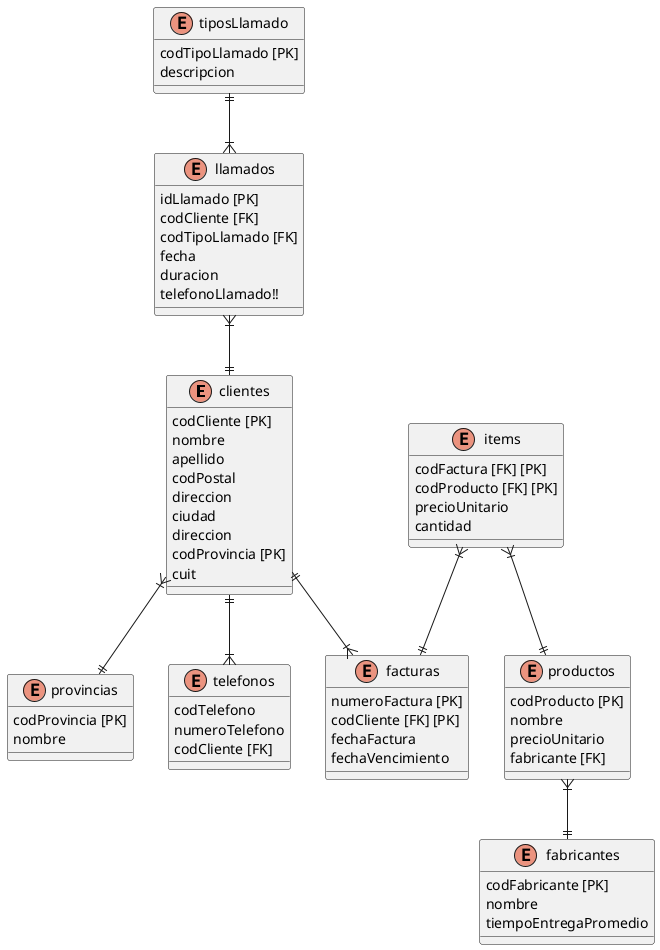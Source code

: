 @startuml
enum clientes {
codCliente [PK]
nombre
apellido
codPostal
direccion
ciudad
direccion
codProvincia [PK]
cuit
}

clientes }|--|| provincias

enum provincias {
codProvincia [PK]
nombre
}

enum llamados {
idLlamado [PK]
codCliente [FK]
codTipoLlamado [FK]
fecha
duracion
telefonoLlamado!!
}

llamados }|-up-|| tiposLlamado
llamados }|--|| clientes

enum tiposLlamado {
codTipoLlamado [PK]
descripcion
}

enum telefonos {
codTelefono
numeroTelefono
codCliente [FK]
}

clientes ||--|{ telefonos

enum facturas {
numeroFactura [PK]
codCliente [FK] [PK]
fechaFactura
fechaVencimiento
}

clientes ||--|{ facturas

enum items {
codFactura [FK] [PK]
codProducto [FK] [PK]
precioUnitario
cantidad
}

items }|--|| productos
items }|--|| facturas

enum productos {
codProducto [PK]
nombre
precioUnitario
fabricante [FK]
}

productos }|--|| fabricantes

enum fabricantes {
codFabricante [PK]
nombre
tiempoEntregaPromedio
}
@enduml